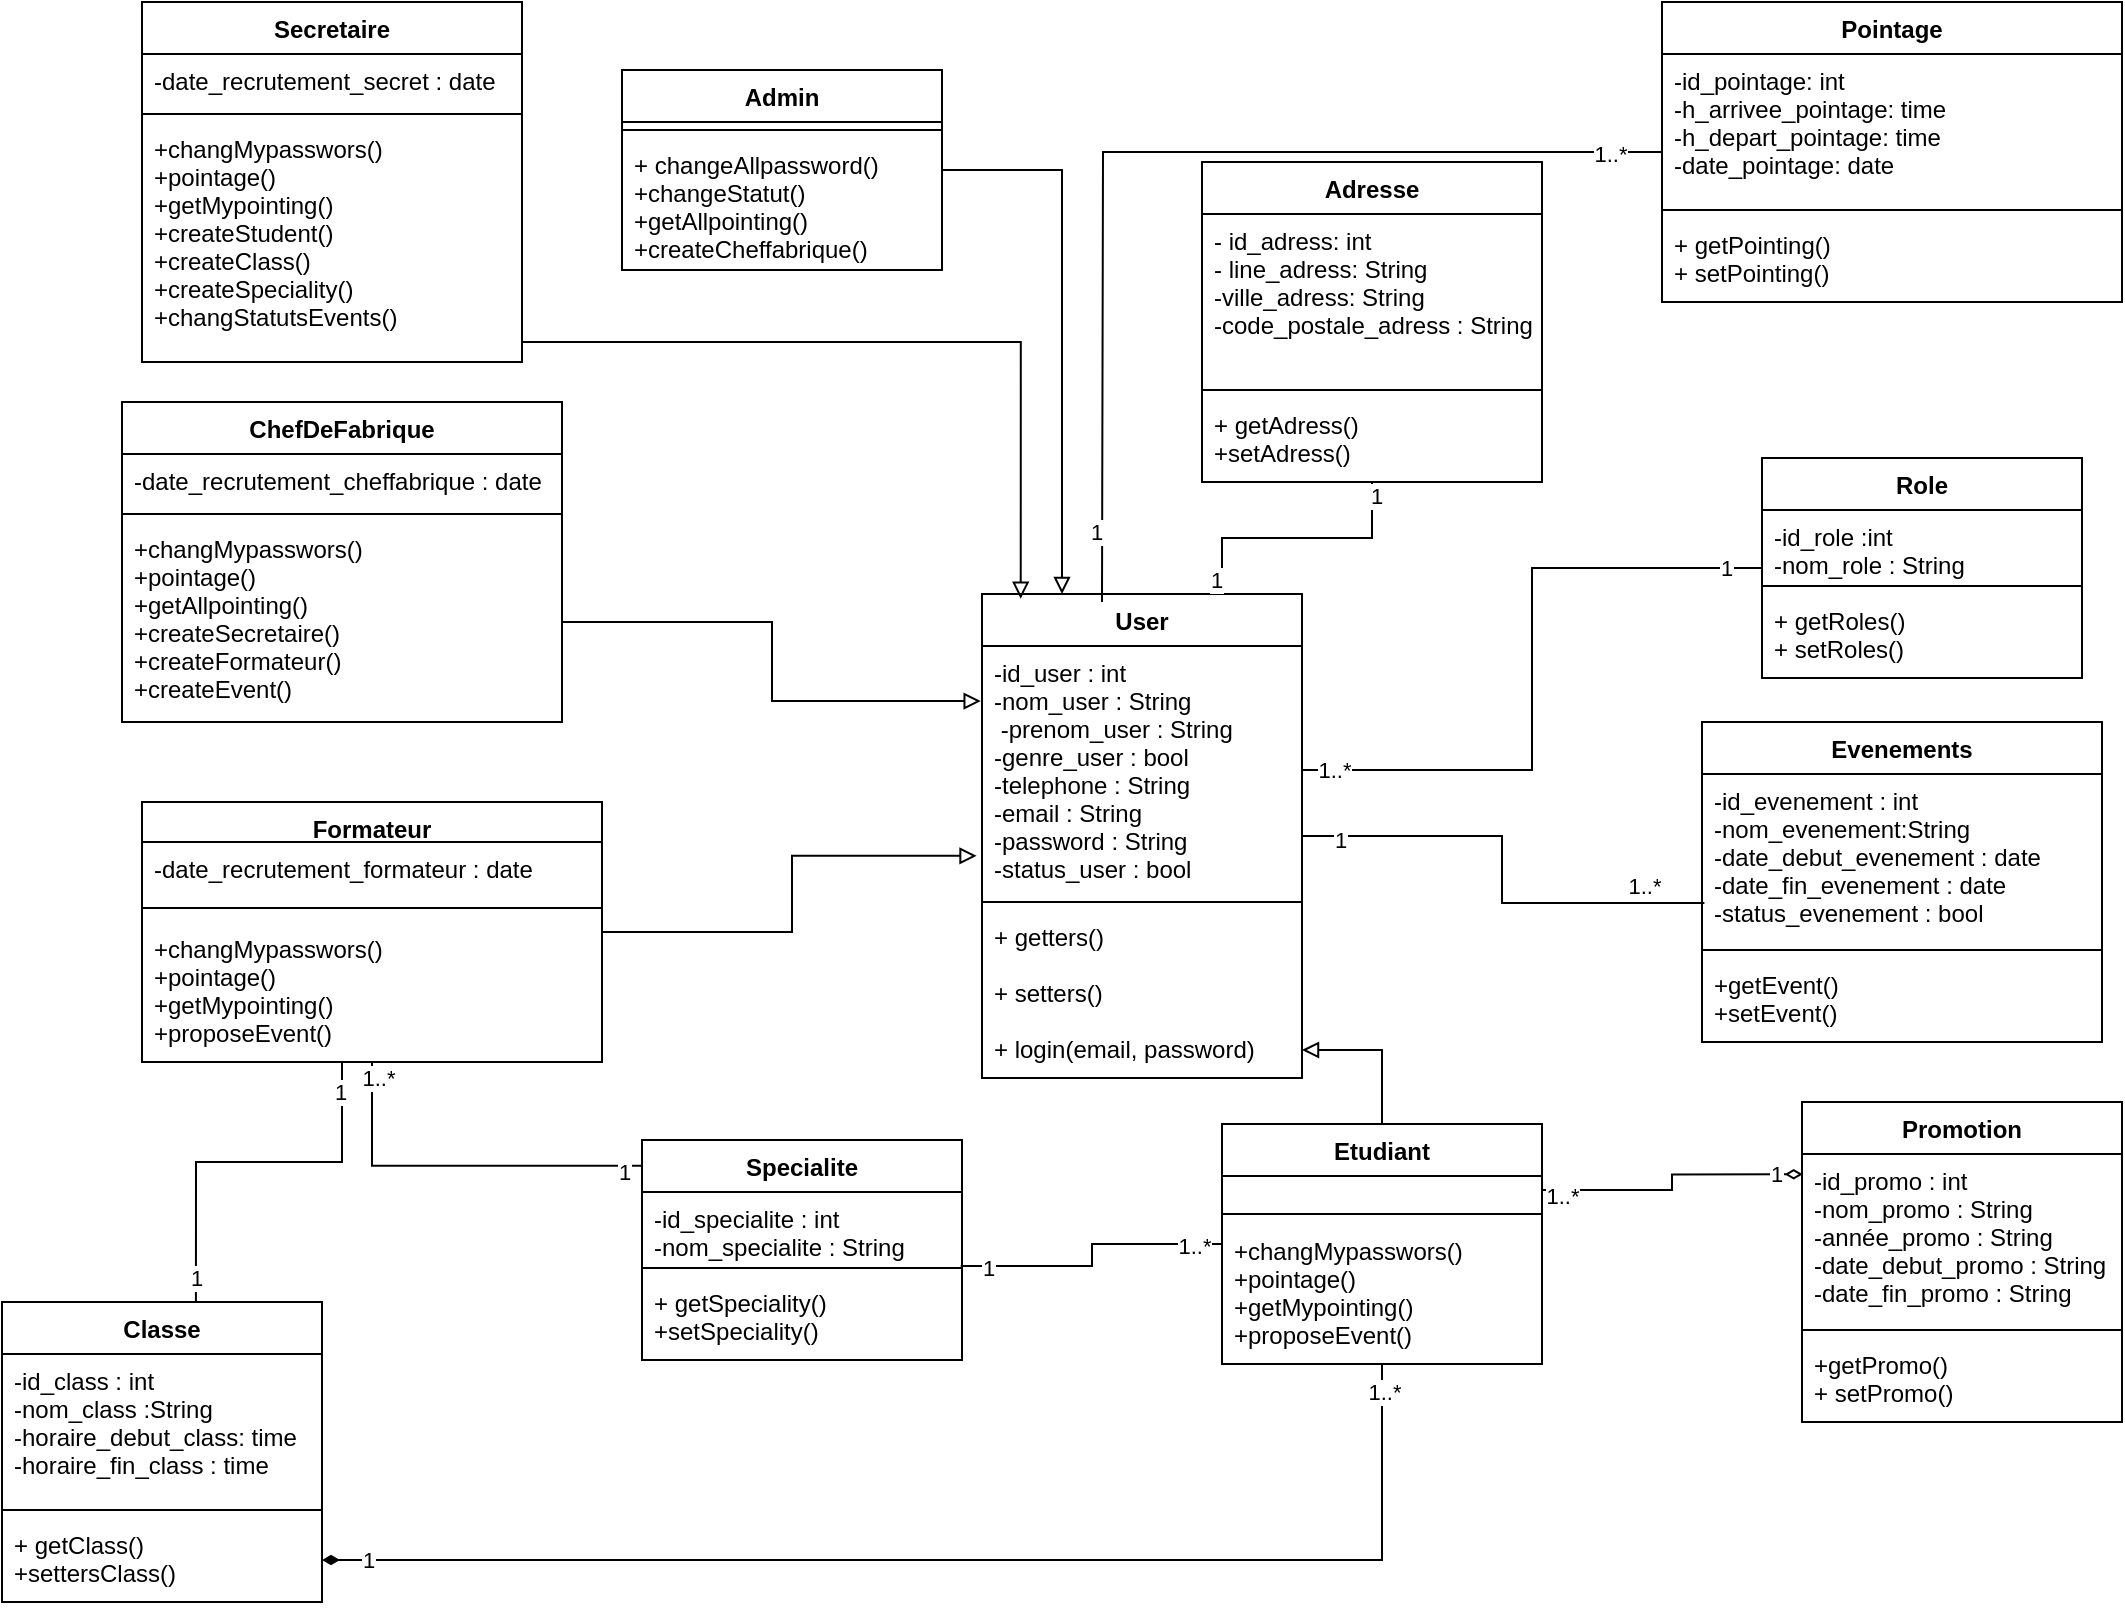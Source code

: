 <mxfile version="13.9.9" type="device" pages="2"><diagram id="hSNNYKxf1OY8hZwoCWiL" name="Class_Diagram"><mxGraphModel dx="1008" dy="474" grid="1" gridSize="10" guides="1" tooltips="1" connect="1" arrows="1" fold="1" page="1" pageScale="1" pageWidth="1169" pageHeight="827" math="0" shadow="0"><root><mxCell id="0"/><mxCell id="1" parent="0"/><mxCell id="Z-darpoLb7MXCbEZbuhG-21" style="edgeStyle=orthogonalEdgeStyle;rounded=0;orthogonalLoop=1;jettySize=auto;html=1;entryX=0.006;entryY=0.768;entryDx=0;entryDy=0;entryPerimeter=0;endArrow=none;endFill=0;" parent="1" source="zHtwFxo4Yj9jt8D5ciCH-4" target="zHtwFxo4Yj9jt8D5ciCH-39" edge="1"><mxGeometry relative="1" as="geometry"/></mxCell><mxCell id="Z-darpoLb7MXCbEZbuhG-22" value="1..*" style="edgeLabel;html=1;align=center;verticalAlign=middle;resizable=0;points=[];" parent="Z-darpoLb7MXCbEZbuhG-21" vertex="1" connectable="0"><mxGeometry x="0.874" y="-2" relative="1" as="geometry"><mxPoint x="-15.92" y="-10.51" as="offset"/></mxGeometry></mxCell><mxCell id="Z-darpoLb7MXCbEZbuhG-23" value="1" style="edgeLabel;html=1;align=center;verticalAlign=middle;resizable=0;points=[];" parent="Z-darpoLb7MXCbEZbuhG-21" vertex="1" connectable="0"><mxGeometry x="-0.836" y="-2" relative="1" as="geometry"><mxPoint as="offset"/></mxGeometry></mxCell><mxCell id="zHtwFxo4Yj9jt8D5ciCH-4" value="User" style="swimlane;fontStyle=1;align=center;verticalAlign=top;childLayout=stackLayout;horizontal=1;startSize=26;horizontalStack=0;resizeParent=1;resizeParentMax=0;resizeLast=0;collapsible=1;marginBottom=0;" parent="1" vertex="1"><mxGeometry x="570" y="296" width="160" height="242" as="geometry"/></mxCell><mxCell id="zHtwFxo4Yj9jt8D5ciCH-5" value="-id_user : int&#10;-nom_user : String&#10; -prenom_user : String&#10;-genre_user : bool&#10;-telephone : String&#10;-email : String&#10;-password : String&#10;-status_user : bool" style="text;strokeColor=none;fillColor=none;align=left;verticalAlign=top;spacingLeft=4;spacingRight=4;overflow=hidden;rotatable=0;points=[[0,0.5],[1,0.5]];portConstraint=eastwest;" parent="zHtwFxo4Yj9jt8D5ciCH-4" vertex="1"><mxGeometry y="26" width="160" height="124" as="geometry"/></mxCell><mxCell id="zHtwFxo4Yj9jt8D5ciCH-6" value="" style="line;strokeWidth=1;fillColor=none;align=left;verticalAlign=middle;spacingTop=-1;spacingLeft=3;spacingRight=3;rotatable=0;labelPosition=right;points=[];portConstraint=eastwest;" parent="zHtwFxo4Yj9jt8D5ciCH-4" vertex="1"><mxGeometry y="150" width="160" height="8" as="geometry"/></mxCell><mxCell id="zHtwFxo4Yj9jt8D5ciCH-56" value="+ getters()" style="text;strokeColor=none;fillColor=none;align=left;verticalAlign=top;spacingLeft=4;spacingRight=4;overflow=hidden;rotatable=0;points=[[0,0.5],[1,0.5]];portConstraint=eastwest;" parent="zHtwFxo4Yj9jt8D5ciCH-4" vertex="1"><mxGeometry y="158" width="160" height="28" as="geometry"/></mxCell><mxCell id="zHtwFxo4Yj9jt8D5ciCH-7" value="+ setters()" style="text;strokeColor=none;fillColor=none;align=left;verticalAlign=top;spacingLeft=4;spacingRight=4;overflow=hidden;rotatable=0;points=[[0,0.5],[1,0.5]];portConstraint=eastwest;" parent="zHtwFxo4Yj9jt8D5ciCH-4" vertex="1"><mxGeometry y="186" width="160" height="28" as="geometry"/></mxCell><mxCell id="JZQ1cQx5S57fcdQb0Fj3-4" value="+ login(email, password)" style="text;strokeColor=none;fillColor=none;align=left;verticalAlign=top;spacingLeft=4;spacingRight=4;overflow=hidden;rotatable=0;points=[[0,0.5],[1,0.5]];portConstraint=eastwest;" parent="zHtwFxo4Yj9jt8D5ciCH-4" vertex="1"><mxGeometry y="214" width="160" height="28" as="geometry"/></mxCell><mxCell id="JZQ1cQx5S57fcdQb0Fj3-18" style="edgeStyle=orthogonalEdgeStyle;rounded=0;orthogonalLoop=1;jettySize=auto;html=1;entryX=1;entryY=0.5;entryDx=0;entryDy=0;fontSize=17;endArrow=block;endFill=0;" parent="1" source="zHtwFxo4Yj9jt8D5ciCH-13" target="JZQ1cQx5S57fcdQb0Fj3-4" edge="1"><mxGeometry relative="1" as="geometry"/></mxCell><mxCell id="Z-darpoLb7MXCbEZbuhG-5" style="edgeStyle=orthogonalEdgeStyle;rounded=0;orthogonalLoop=1;jettySize=auto;html=1;entryX=0.996;entryY=0.37;entryDx=0;entryDy=0;entryPerimeter=0;endArrow=none;endFill=0;" parent="1" source="zHtwFxo4Yj9jt8D5ciCH-13" target="zHtwFxo4Yj9jt8D5ciCH-44" edge="1"><mxGeometry relative="1" as="geometry"/></mxCell><mxCell id="Z-darpoLb7MXCbEZbuhG-13" value="1" style="edgeLabel;html=1;align=center;verticalAlign=middle;resizable=0;points=[];" parent="Z-darpoLb7MXCbEZbuhG-5" vertex="1" connectable="0"><mxGeometry x="0.816" y="1" relative="1" as="geometry"><mxPoint as="offset"/></mxGeometry></mxCell><mxCell id="Z-darpoLb7MXCbEZbuhG-14" value="1..*" style="edgeLabel;html=1;align=center;verticalAlign=middle;resizable=0;points=[];" parent="Z-darpoLb7MXCbEZbuhG-5" vertex="1" connectable="0"><mxGeometry x="-0.795" y="1" relative="1" as="geometry"><mxPoint as="offset"/></mxGeometry></mxCell><mxCell id="Z-darpoLb7MXCbEZbuhG-9" style="edgeStyle=orthogonalEdgeStyle;rounded=0;orthogonalLoop=1;jettySize=auto;html=1;entryX=1;entryY=0.5;entryDx=0;entryDy=0;endArrow=diamondThin;endFill=1;" parent="1" source="zHtwFxo4Yj9jt8D5ciCH-13" target="zHtwFxo4Yj9jt8D5ciCH-33" edge="1"><mxGeometry relative="1" as="geometry"/></mxCell><mxCell id="Z-darpoLb7MXCbEZbuhG-11" value="1" style="edgeLabel;html=1;align=center;verticalAlign=middle;resizable=0;points=[];" parent="Z-darpoLb7MXCbEZbuhG-9" vertex="1" connectable="0"><mxGeometry x="0.928" relative="1" as="geometry"><mxPoint as="offset"/></mxGeometry></mxCell><mxCell id="Z-darpoLb7MXCbEZbuhG-12" value="1..*" style="edgeLabel;html=1;align=center;verticalAlign=middle;resizable=0;points=[];" parent="Z-darpoLb7MXCbEZbuhG-9" vertex="1" connectable="0"><mxGeometry x="-0.956" y="1" relative="1" as="geometry"><mxPoint as="offset"/></mxGeometry></mxCell><mxCell id="zHtwFxo4Yj9jt8D5ciCH-13" value="Etudiant" style="swimlane;fontStyle=1;align=center;verticalAlign=top;childLayout=stackLayout;horizontal=1;startSize=26;horizontalStack=0;resizeParent=1;resizeParentMax=0;resizeLast=0;collapsible=1;marginBottom=0;" parent="1" vertex="1"><mxGeometry x="690" y="561" width="160" height="120" as="geometry"/></mxCell><mxCell id="zHtwFxo4Yj9jt8D5ciCH-14" value="&#10;&#10;" style="text;strokeColor=none;fillColor=none;align=left;verticalAlign=top;spacingLeft=4;spacingRight=4;overflow=hidden;rotatable=0;points=[[0,0.5],[1,0.5]];portConstraint=eastwest;" parent="zHtwFxo4Yj9jt8D5ciCH-13" vertex="1"><mxGeometry y="26" width="160" height="14" as="geometry"/></mxCell><mxCell id="zHtwFxo4Yj9jt8D5ciCH-15" value="" style="line;strokeWidth=1;fillColor=none;align=left;verticalAlign=middle;spacingTop=-1;spacingLeft=3;spacingRight=3;rotatable=0;labelPosition=right;points=[];portConstraint=eastwest;" parent="zHtwFxo4Yj9jt8D5ciCH-13" vertex="1"><mxGeometry y="40" width="160" height="10" as="geometry"/></mxCell><mxCell id="zHtwFxo4Yj9jt8D5ciCH-16" value="+changMypasswors()&#10;+pointage()&#10;+getMypointing()&#10;+proposeEvent()" style="text;strokeColor=none;fillColor=none;align=left;verticalAlign=top;spacingLeft=4;spacingRight=4;overflow=hidden;rotatable=0;points=[[0,0.5],[1,0.5]];portConstraint=eastwest;" parent="zHtwFxo4Yj9jt8D5ciCH-13" vertex="1"><mxGeometry y="50" width="160" height="70" as="geometry"/></mxCell><mxCell id="JZQ1cQx5S57fcdQb0Fj3-20" style="edgeStyle=orthogonalEdgeStyle;rounded=0;orthogonalLoop=1;jettySize=auto;html=1;fontSize=17;startArrow=none;startFill=0;endArrow=none;endFill=0;entryX=0.048;entryY=-0.385;entryDx=0;entryDy=0;entryPerimeter=0;" parent="1" source="zHtwFxo4Yj9jt8D5ciCH-17" target="zHtwFxo4Yj9jt8D5ciCH-43" edge="1"><mxGeometry relative="1" as="geometry"><mxPoint x="390" y="670" as="targetPoint"/></mxGeometry></mxCell><mxCell id="Z-darpoLb7MXCbEZbuhG-6" value="1" style="edgeLabel;html=1;align=center;verticalAlign=middle;resizable=0;points=[];" parent="JZQ1cQx5S57fcdQb0Fj3-20" vertex="1" connectable="0"><mxGeometry x="0.826" y="-3" relative="1" as="geometry"><mxPoint as="offset"/></mxGeometry></mxCell><mxCell id="Z-darpoLb7MXCbEZbuhG-7" value="1..*" style="edgeLabel;html=1;align=center;verticalAlign=middle;resizable=0;points=[];" parent="JZQ1cQx5S57fcdQb0Fj3-20" vertex="1" connectable="0"><mxGeometry x="-0.924" y="3" relative="1" as="geometry"><mxPoint as="offset"/></mxGeometry></mxCell><mxCell id="Z-darpoLb7MXCbEZbuhG-8" style="edgeStyle=orthogonalEdgeStyle;rounded=0;orthogonalLoop=1;jettySize=auto;html=1;entryX=0.606;entryY=0.038;entryDx=0;entryDy=0;entryPerimeter=0;endArrow=none;endFill=0;" parent="1" source="zHtwFxo4Yj9jt8D5ciCH-17" target="zHtwFxo4Yj9jt8D5ciCH-30" edge="1"><mxGeometry relative="1" as="geometry"><Array as="points"><mxPoint x="250" y="580"/><mxPoint x="177" y="580"/></Array></mxGeometry></mxCell><mxCell id="Z-darpoLb7MXCbEZbuhG-15" value="1" style="edgeLabel;html=1;align=center;verticalAlign=middle;resizable=0;points=[];" parent="Z-darpoLb7MXCbEZbuhG-8" vertex="1" connectable="0"><mxGeometry x="0.822" relative="1" as="geometry"><mxPoint as="offset"/></mxGeometry></mxCell><mxCell id="Z-darpoLb7MXCbEZbuhG-16" value="1" style="edgeLabel;html=1;align=center;verticalAlign=middle;resizable=0;points=[];" parent="Z-darpoLb7MXCbEZbuhG-8" vertex="1" connectable="0"><mxGeometry x="-0.856" y="-1" relative="1" as="geometry"><mxPoint as="offset"/></mxGeometry></mxCell><mxCell id="cNkhahVRNCFdSnSXd0zN-21" style="edgeStyle=orthogonalEdgeStyle;rounded=0;orthogonalLoop=1;jettySize=auto;html=1;entryX=-0.017;entryY=0.846;entryDx=0;entryDy=0;entryPerimeter=0;endArrow=block;endFill=0;" parent="1" source="zHtwFxo4Yj9jt8D5ciCH-17" target="zHtwFxo4Yj9jt8D5ciCH-5" edge="1"><mxGeometry relative="1" as="geometry"/></mxCell><mxCell id="zHtwFxo4Yj9jt8D5ciCH-17" value="Formateur" style="swimlane;fontStyle=1;align=center;verticalAlign=top;childLayout=stackLayout;horizontal=1;startSize=20;horizontalStack=0;resizeParent=1;resizeParentMax=0;resizeLast=0;collapsible=1;marginBottom=0;" parent="1" vertex="1"><mxGeometry x="150" y="400" width="230" height="130" as="geometry"/></mxCell><mxCell id="cNkhahVRNCFdSnSXd0zN-18" value="-date_recrutement_formateur : date" style="text;strokeColor=none;fillColor=none;align=left;verticalAlign=top;spacingLeft=4;spacingRight=4;overflow=hidden;rotatable=0;points=[[0,0.5],[1,0.5]];portConstraint=eastwest;" parent="zHtwFxo4Yj9jt8D5ciCH-17" vertex="1"><mxGeometry y="20" width="230" height="26" as="geometry"/></mxCell><mxCell id="zHtwFxo4Yj9jt8D5ciCH-19" value="" style="line;strokeWidth=1;fillColor=none;align=left;verticalAlign=middle;spacingTop=-1;spacingLeft=3;spacingRight=3;rotatable=0;labelPosition=right;points=[];portConstraint=eastwest;" parent="zHtwFxo4Yj9jt8D5ciCH-17" vertex="1"><mxGeometry y="46" width="230" height="14" as="geometry"/></mxCell><mxCell id="zHtwFxo4Yj9jt8D5ciCH-20" value="+changMypasswors()&#10;+pointage()&#10;+getMypointing()&#10;+proposeEvent()" style="text;strokeColor=none;fillColor=none;align=left;verticalAlign=top;spacingLeft=4;spacingRight=4;overflow=hidden;rotatable=0;points=[[0,0.5],[1,0.5]];portConstraint=eastwest;" parent="zHtwFxo4Yj9jt8D5ciCH-17" vertex="1"><mxGeometry y="60" width="230" height="70" as="geometry"/></mxCell><mxCell id="JZQ1cQx5S57fcdQb0Fj3-15" style="edgeStyle=orthogonalEdgeStyle;rounded=0;orthogonalLoop=1;jettySize=auto;html=1;fontSize=17;entryX=0.121;entryY=0.01;entryDx=0;entryDy=0;entryPerimeter=0;endArrow=block;endFill=0;" parent="1" source="zHtwFxo4Yj9jt8D5ciCH-22" target="zHtwFxo4Yj9jt8D5ciCH-4" edge="1"><mxGeometry relative="1" as="geometry"><mxPoint x="560" y="270" as="targetPoint"/><Array as="points"><mxPoint x="589" y="170"/></Array></mxGeometry></mxCell><mxCell id="zHtwFxo4Yj9jt8D5ciCH-22" value="Secretaire&#10;" style="swimlane;fontStyle=1;align=center;verticalAlign=top;childLayout=stackLayout;horizontal=1;startSize=26;horizontalStack=0;resizeParent=1;resizeParentMax=0;resizeLast=0;collapsible=1;marginBottom=0;" parent="1" vertex="1"><mxGeometry x="150" width="190" height="180" as="geometry"/></mxCell><mxCell id="zHtwFxo4Yj9jt8D5ciCH-23" value="-date_recrutement_secret : date" style="text;strokeColor=none;fillColor=none;align=left;verticalAlign=top;spacingLeft=4;spacingRight=4;overflow=hidden;rotatable=0;points=[[0,0.5],[1,0.5]];portConstraint=eastwest;" parent="zHtwFxo4Yj9jt8D5ciCH-22" vertex="1"><mxGeometry y="26" width="190" height="26" as="geometry"/></mxCell><mxCell id="zHtwFxo4Yj9jt8D5ciCH-24" value="" style="line;strokeWidth=1;fillColor=none;align=left;verticalAlign=middle;spacingTop=-1;spacingLeft=3;spacingRight=3;rotatable=0;labelPosition=right;points=[];portConstraint=eastwest;" parent="zHtwFxo4Yj9jt8D5ciCH-22" vertex="1"><mxGeometry y="52" width="190" height="8" as="geometry"/></mxCell><mxCell id="zHtwFxo4Yj9jt8D5ciCH-25" value="+changMypasswors()&#10;+pointage()&#10;+getMypointing()&#10;+createStudent()&#10;+createClass()&#10;+createSpeciality()&#10;+changStatutsEvents()" style="text;strokeColor=none;fillColor=none;align=left;verticalAlign=top;spacingLeft=4;spacingRight=4;overflow=hidden;rotatable=0;points=[[0,0.5],[1,0.5]];portConstraint=eastwest;" parent="zHtwFxo4Yj9jt8D5ciCH-22" vertex="1"><mxGeometry y="60" width="190" height="120" as="geometry"/></mxCell><mxCell id="zHtwFxo4Yj9jt8D5ciCH-26" value="Promotion" style="swimlane;fontStyle=1;align=center;verticalAlign=top;childLayout=stackLayout;horizontal=1;startSize=26;horizontalStack=0;resizeParent=1;resizeParentMax=0;resizeLast=0;collapsible=1;marginBottom=0;" parent="1" vertex="1"><mxGeometry x="980" y="550" width="160" height="160" as="geometry"/></mxCell><mxCell id="zHtwFxo4Yj9jt8D5ciCH-27" value="-id_promo : int&#10;-nom_promo : String&#10;-année_promo : String&#10;-date_debut_promo : String&#10;-date_fin_promo : String &#10;&#10;" style="text;strokeColor=none;fillColor=none;align=left;verticalAlign=top;spacingLeft=4;spacingRight=4;overflow=hidden;rotatable=0;points=[[0,0.5],[1,0.5]];portConstraint=eastwest;" parent="zHtwFxo4Yj9jt8D5ciCH-26" vertex="1"><mxGeometry y="26" width="160" height="84" as="geometry"/></mxCell><mxCell id="zHtwFxo4Yj9jt8D5ciCH-28" value="" style="line;strokeWidth=1;fillColor=none;align=left;verticalAlign=middle;spacingTop=-1;spacingLeft=3;spacingRight=3;rotatable=0;labelPosition=right;points=[];portConstraint=eastwest;" parent="zHtwFxo4Yj9jt8D5ciCH-26" vertex="1"><mxGeometry y="110" width="160" height="8" as="geometry"/></mxCell><mxCell id="Z-darpoLb7MXCbEZbuhG-18" value="+getPromo()&#10;+ setPromo()" style="text;strokeColor=none;fillColor=none;align=left;verticalAlign=top;spacingLeft=4;spacingRight=4;overflow=hidden;rotatable=0;points=[[0,0.5],[1,0.5]];portConstraint=eastwest;" parent="zHtwFxo4Yj9jt8D5ciCH-26" vertex="1"><mxGeometry y="118" width="160" height="42" as="geometry"/></mxCell><mxCell id="zHtwFxo4Yj9jt8D5ciCH-30" value="Classe" style="swimlane;fontStyle=1;align=center;verticalAlign=top;childLayout=stackLayout;horizontal=1;startSize=26;horizontalStack=0;resizeParent=1;resizeParentMax=0;resizeLast=0;collapsible=1;marginBottom=0;" parent="1" vertex="1"><mxGeometry x="80" y="650" width="160" height="150" as="geometry"/></mxCell><mxCell id="zHtwFxo4Yj9jt8D5ciCH-31" value="-id_class : int&#10;-nom_class :String&#10;-horaire_debut_class: time&#10;-horaire_fin_class : time" style="text;strokeColor=none;fillColor=none;align=left;verticalAlign=top;spacingLeft=4;spacingRight=4;overflow=hidden;rotatable=0;points=[[0,0.5],[1,0.5]];portConstraint=eastwest;" parent="zHtwFxo4Yj9jt8D5ciCH-30" vertex="1"><mxGeometry y="26" width="160" height="74" as="geometry"/></mxCell><mxCell id="zHtwFxo4Yj9jt8D5ciCH-32" value="" style="line;strokeWidth=1;fillColor=none;align=left;verticalAlign=middle;spacingTop=-1;spacingLeft=3;spacingRight=3;rotatable=0;labelPosition=right;points=[];portConstraint=eastwest;" parent="zHtwFxo4Yj9jt8D5ciCH-30" vertex="1"><mxGeometry y="100" width="160" height="8" as="geometry"/></mxCell><mxCell id="zHtwFxo4Yj9jt8D5ciCH-33" value="+ getClass()&#10;+settersClass()" style="text;strokeColor=none;fillColor=none;align=left;verticalAlign=top;spacingLeft=4;spacingRight=4;overflow=hidden;rotatable=0;points=[[0,0.5],[1,0.5]];portConstraint=eastwest;" parent="zHtwFxo4Yj9jt8D5ciCH-30" vertex="1"><mxGeometry y="108" width="160" height="42" as="geometry"/></mxCell><mxCell id="Z-darpoLb7MXCbEZbuhG-24" style="edgeStyle=orthogonalEdgeStyle;rounded=0;orthogonalLoop=1;jettySize=auto;html=1;endArrow=none;endFill=0;" parent="1" source="zHtwFxo4Yj9jt8D5ciCH-34" edge="1"><mxGeometry relative="1" as="geometry"><mxPoint x="630" y="300" as="targetPoint"/></mxGeometry></mxCell><mxCell id="Z-darpoLb7MXCbEZbuhG-26" value="1" style="edgeLabel;html=1;align=center;verticalAlign=middle;resizable=0;points=[];" parent="Z-darpoLb7MXCbEZbuhG-24" vertex="1" connectable="0"><mxGeometry x="0.861" y="-3" relative="1" as="geometry"><mxPoint as="offset"/></mxGeometry></mxCell><mxCell id="gTyXnBbY0Ng4HNQlYHOL-3" value="1..*" style="edgeLabel;html=1;align=center;verticalAlign=middle;resizable=0;points=[];" parent="Z-darpoLb7MXCbEZbuhG-24" vertex="1" connectable="0"><mxGeometry x="-0.9" y="1" relative="1" as="geometry"><mxPoint x="-1" as="offset"/></mxGeometry></mxCell><mxCell id="zHtwFxo4Yj9jt8D5ciCH-34" value="Pointage" style="swimlane;fontStyle=1;align=center;verticalAlign=top;childLayout=stackLayout;horizontal=1;startSize=26;horizontalStack=0;resizeParent=1;resizeParentMax=0;resizeLast=0;collapsible=1;marginBottom=0;" parent="1" vertex="1"><mxGeometry x="910" width="230" height="150" as="geometry"/></mxCell><mxCell id="zHtwFxo4Yj9jt8D5ciCH-35" value="-id_pointage: int&#10;-h_arrivee_pointage: time&#10;-h_depart_pointage: time&#10;-date_pointage: date&#10;" style="text;strokeColor=none;fillColor=none;align=left;verticalAlign=top;spacingLeft=4;spacingRight=4;overflow=hidden;rotatable=0;points=[[0,0.5],[1,0.5]];portConstraint=eastwest;" parent="zHtwFxo4Yj9jt8D5ciCH-34" vertex="1"><mxGeometry y="26" width="230" height="74" as="geometry"/></mxCell><mxCell id="zHtwFxo4Yj9jt8D5ciCH-36" value="" style="line;strokeWidth=1;fillColor=none;align=left;verticalAlign=middle;spacingTop=-1;spacingLeft=3;spacingRight=3;rotatable=0;labelPosition=right;points=[];portConstraint=eastwest;" parent="zHtwFxo4Yj9jt8D5ciCH-34" vertex="1"><mxGeometry y="100" width="230" height="8" as="geometry"/></mxCell><mxCell id="zHtwFxo4Yj9jt8D5ciCH-37" value="+ getPointing()&#10;+ setPointing()" style="text;strokeColor=none;fillColor=none;align=left;verticalAlign=top;spacingLeft=4;spacingRight=4;overflow=hidden;rotatable=0;points=[[0,0.5],[1,0.5]];portConstraint=eastwest;" parent="zHtwFxo4Yj9jt8D5ciCH-34" vertex="1"><mxGeometry y="108" width="230" height="42" as="geometry"/></mxCell><mxCell id="zHtwFxo4Yj9jt8D5ciCH-38" value="Evenements" style="swimlane;fontStyle=1;align=center;verticalAlign=top;childLayout=stackLayout;horizontal=1;startSize=26;horizontalStack=0;resizeParent=1;resizeParentMax=0;resizeLast=0;collapsible=1;marginBottom=0;" parent="1" vertex="1"><mxGeometry x="930" y="360" width="200" height="160" as="geometry"/></mxCell><mxCell id="zHtwFxo4Yj9jt8D5ciCH-39" value="-id_evenement : int&#10;-nom_evenement:String&#10;-date_debut_evenement : date&#10;-date_fin_evenement : date&#10;-status_evenement : bool&#10;" style="text;strokeColor=none;fillColor=none;align=left;verticalAlign=top;spacingLeft=4;spacingRight=4;overflow=hidden;rotatable=0;points=[[0,0.5],[1,0.5]];portConstraint=eastwest;" parent="zHtwFxo4Yj9jt8D5ciCH-38" vertex="1"><mxGeometry y="26" width="200" height="84" as="geometry"/></mxCell><mxCell id="zHtwFxo4Yj9jt8D5ciCH-40" value="" style="line;strokeWidth=1;fillColor=none;align=left;verticalAlign=middle;spacingTop=-1;spacingLeft=3;spacingRight=3;rotatable=0;labelPosition=right;points=[];portConstraint=eastwest;" parent="zHtwFxo4Yj9jt8D5ciCH-38" vertex="1"><mxGeometry y="110" width="200" height="8" as="geometry"/></mxCell><mxCell id="zHtwFxo4Yj9jt8D5ciCH-41" value="+getEvent()&#10;+setEvent()" style="text;strokeColor=none;fillColor=none;align=left;verticalAlign=top;spacingLeft=4;spacingRight=4;overflow=hidden;rotatable=0;points=[[0,0.5],[1,0.5]];portConstraint=eastwest;" parent="zHtwFxo4Yj9jt8D5ciCH-38" vertex="1"><mxGeometry y="118" width="200" height="42" as="geometry"/></mxCell><mxCell id="zHtwFxo4Yj9jt8D5ciCH-42" value="Specialite" style="swimlane;fontStyle=1;align=center;verticalAlign=top;childLayout=stackLayout;horizontal=1;startSize=26;horizontalStack=0;resizeParent=1;resizeParentMax=0;resizeLast=0;collapsible=1;marginBottom=0;" parent="1" vertex="1"><mxGeometry x="400" y="569" width="160" height="110" as="geometry"/></mxCell><mxCell id="zHtwFxo4Yj9jt8D5ciCH-43" value="-id_specialite : int&#10;-nom_specialite : String" style="text;strokeColor=none;fillColor=none;align=left;verticalAlign=top;spacingLeft=4;spacingRight=4;overflow=hidden;rotatable=0;points=[[0,0.5],[1,0.5]];portConstraint=eastwest;" parent="zHtwFxo4Yj9jt8D5ciCH-42" vertex="1"><mxGeometry y="26" width="160" height="34" as="geometry"/></mxCell><mxCell id="zHtwFxo4Yj9jt8D5ciCH-44" value="" style="line;strokeWidth=1;fillColor=none;align=left;verticalAlign=middle;spacingTop=-1;spacingLeft=3;spacingRight=3;rotatable=0;labelPosition=right;points=[];portConstraint=eastwest;" parent="zHtwFxo4Yj9jt8D5ciCH-42" vertex="1"><mxGeometry y="60" width="160" height="8" as="geometry"/></mxCell><mxCell id="zHtwFxo4Yj9jt8D5ciCH-45" value="+ getSpeciality()&#10;+setSpeciality()" style="text;strokeColor=none;fillColor=none;align=left;verticalAlign=top;spacingLeft=4;spacingRight=4;overflow=hidden;rotatable=0;points=[[0,0.5],[1,0.5]];portConstraint=eastwest;" parent="zHtwFxo4Yj9jt8D5ciCH-42" vertex="1"><mxGeometry y="68" width="160" height="42" as="geometry"/></mxCell><mxCell id="Z-darpoLb7MXCbEZbuhG-1" style="edgeStyle=orthogonalEdgeStyle;rounded=0;orthogonalLoop=1;jettySize=auto;html=1;entryX=0.75;entryY=0;entryDx=0;entryDy=0;endArrow=none;endFill=0;" parent="1" source="zHtwFxo4Yj9jt8D5ciCH-46" target="zHtwFxo4Yj9jt8D5ciCH-4" edge="1"><mxGeometry relative="1" as="geometry"/></mxCell><mxCell id="Z-darpoLb7MXCbEZbuhG-2" value="1" style="edgeLabel;html=1;align=center;verticalAlign=middle;resizable=0;points=[];" parent="Z-darpoLb7MXCbEZbuhG-1" vertex="1" connectable="0"><mxGeometry x="0.891" y="-3" relative="1" as="geometry"><mxPoint as="offset"/></mxGeometry></mxCell><mxCell id="Z-darpoLb7MXCbEZbuhG-3" value="1" style="edgeLabel;html=1;align=center;verticalAlign=middle;resizable=0;points=[];" parent="Z-darpoLb7MXCbEZbuhG-1" vertex="1" connectable="0"><mxGeometry x="-0.904" y="2" relative="1" as="geometry"><mxPoint as="offset"/></mxGeometry></mxCell><mxCell id="zHtwFxo4Yj9jt8D5ciCH-46" value="Adresse" style="swimlane;fontStyle=1;align=center;verticalAlign=top;childLayout=stackLayout;horizontal=1;startSize=26;horizontalStack=0;resizeParent=1;resizeParentMax=0;resizeLast=0;collapsible=1;marginBottom=0;" parent="1" vertex="1"><mxGeometry x="680" y="80" width="170" height="160" as="geometry"/></mxCell><mxCell id="zHtwFxo4Yj9jt8D5ciCH-47" value="- id_adress: int&#10;- line_adress: String&#10;-ville_adress: String&#10;-code_postale_adress : String&#10; " style="text;strokeColor=none;fillColor=none;align=left;verticalAlign=top;spacingLeft=4;spacingRight=4;overflow=hidden;rotatable=0;points=[[0,0.5],[1,0.5]];portConstraint=eastwest;" parent="zHtwFxo4Yj9jt8D5ciCH-46" vertex="1"><mxGeometry y="26" width="170" height="84" as="geometry"/></mxCell><mxCell id="zHtwFxo4Yj9jt8D5ciCH-48" value="" style="line;strokeWidth=1;fillColor=none;align=left;verticalAlign=middle;spacingTop=-1;spacingLeft=3;spacingRight=3;rotatable=0;labelPosition=right;points=[];portConstraint=eastwest;" parent="zHtwFxo4Yj9jt8D5ciCH-46" vertex="1"><mxGeometry y="110" width="170" height="8" as="geometry"/></mxCell><mxCell id="zHtwFxo4Yj9jt8D5ciCH-49" value="+ getAdress()&#10;+setAdress()" style="text;strokeColor=none;fillColor=none;align=left;verticalAlign=top;spacingLeft=4;spacingRight=4;overflow=hidden;rotatable=0;points=[[0,0.5],[1,0.5]];portConstraint=eastwest;" parent="zHtwFxo4Yj9jt8D5ciCH-46" vertex="1"><mxGeometry y="118" width="170" height="42" as="geometry"/></mxCell><mxCell id="Z-darpoLb7MXCbEZbuhG-17" style="edgeStyle=orthogonalEdgeStyle;rounded=0;orthogonalLoop=1;jettySize=auto;html=1;entryX=0.002;entryY=0.121;entryDx=0;entryDy=0;entryPerimeter=0;endArrow=diamondThin;endFill=0;" parent="1" source="zHtwFxo4Yj9jt8D5ciCH-14" target="zHtwFxo4Yj9jt8D5ciCH-27" edge="1"><mxGeometry relative="1" as="geometry"/></mxCell><mxCell id="Z-darpoLb7MXCbEZbuhG-19" value="1" style="edgeLabel;html=1;align=center;verticalAlign=middle;resizable=0;points=[];" parent="Z-darpoLb7MXCbEZbuhG-17" vertex="1" connectable="0"><mxGeometry x="0.806" relative="1" as="geometry"><mxPoint as="offset"/></mxGeometry></mxCell><mxCell id="Z-darpoLb7MXCbEZbuhG-20" value="1..*" style="edgeLabel;html=1;align=center;verticalAlign=middle;resizable=0;points=[];" parent="Z-darpoLb7MXCbEZbuhG-17" vertex="1" connectable="0"><mxGeometry x="-0.854" y="-3" relative="1" as="geometry"><mxPoint as="offset"/></mxGeometry></mxCell><mxCell id="cNkhahVRNCFdSnSXd0zN-5" style="edgeStyle=orthogonalEdgeStyle;rounded=0;orthogonalLoop=1;jettySize=auto;html=1;entryX=0.25;entryY=0;entryDx=0;entryDy=0;endArrow=block;endFill=0;" parent="1" source="cNkhahVRNCFdSnSXd0zN-1" target="zHtwFxo4Yj9jt8D5ciCH-4" edge="1"><mxGeometry relative="1" as="geometry"/></mxCell><mxCell id="cNkhahVRNCFdSnSXd0zN-1" value="Admin" style="swimlane;fontStyle=1;align=center;verticalAlign=top;childLayout=stackLayout;horizontal=1;startSize=26;horizontalStack=0;resizeParent=1;resizeParentMax=0;resizeLast=0;collapsible=1;marginBottom=0;" parent="1" vertex="1"><mxGeometry x="390" y="34" width="160" height="100" as="geometry"/></mxCell><mxCell id="cNkhahVRNCFdSnSXd0zN-3" value="" style="line;strokeWidth=1;fillColor=none;align=left;verticalAlign=middle;spacingTop=-1;spacingLeft=3;spacingRight=3;rotatable=0;labelPosition=right;points=[];portConstraint=eastwest;" parent="cNkhahVRNCFdSnSXd0zN-1" vertex="1"><mxGeometry y="26" width="160" height="8" as="geometry"/></mxCell><mxCell id="cNkhahVRNCFdSnSXd0zN-4" value="+ changeAllpassword()&#10;+changeStatut()&#10;+getAllpointing()&#10;+createCheffabrique()" style="text;strokeColor=none;fillColor=none;align=left;verticalAlign=top;spacingLeft=4;spacingRight=4;overflow=hidden;rotatable=0;points=[[0,0.5],[1,0.5]];portConstraint=eastwest;" parent="cNkhahVRNCFdSnSXd0zN-1" vertex="1"><mxGeometry y="34" width="160" height="66" as="geometry"/></mxCell><mxCell id="cNkhahVRNCFdSnSXd0zN-12" style="edgeStyle=orthogonalEdgeStyle;rounded=0;orthogonalLoop=1;jettySize=auto;html=1;endArrow=none;endFill=0;" parent="1" source="cNkhahVRNCFdSnSXd0zN-8" target="zHtwFxo4Yj9jt8D5ciCH-5" edge="1"><mxGeometry relative="1" as="geometry"/></mxCell><mxCell id="cNkhahVRNCFdSnSXd0zN-13" value="1" style="edgeLabel;html=1;align=center;verticalAlign=middle;resizable=0;points=[];" parent="cNkhahVRNCFdSnSXd0zN-12" vertex="1" connectable="0"><mxGeometry x="-0.888" relative="1" as="geometry"><mxPoint as="offset"/></mxGeometry></mxCell><mxCell id="cNkhahVRNCFdSnSXd0zN-14" value="1..*" style="edgeLabel;html=1;align=center;verticalAlign=middle;resizable=0;points=[];" parent="cNkhahVRNCFdSnSXd0zN-12" vertex="1" connectable="0"><mxGeometry x="0.905" relative="1" as="geometry"><mxPoint as="offset"/></mxGeometry></mxCell><mxCell id="cNkhahVRNCFdSnSXd0zN-8" value="Role" style="swimlane;fontStyle=1;align=center;verticalAlign=top;childLayout=stackLayout;horizontal=1;startSize=26;horizontalStack=0;resizeParent=1;resizeParentMax=0;resizeLast=0;collapsible=1;marginBottom=0;" parent="1" vertex="1"><mxGeometry x="960" y="228" width="160" height="110" as="geometry"/></mxCell><mxCell id="cNkhahVRNCFdSnSXd0zN-9" value="-id_role :int&#10;-nom_role : String" style="text;strokeColor=none;fillColor=none;align=left;verticalAlign=top;spacingLeft=4;spacingRight=4;overflow=hidden;rotatable=0;points=[[0,0.5],[1,0.5]];portConstraint=eastwest;" parent="cNkhahVRNCFdSnSXd0zN-8" vertex="1"><mxGeometry y="26" width="160" height="34" as="geometry"/></mxCell><mxCell id="cNkhahVRNCFdSnSXd0zN-10" value="" style="line;strokeWidth=1;fillColor=none;align=left;verticalAlign=middle;spacingTop=-1;spacingLeft=3;spacingRight=3;rotatable=0;labelPosition=right;points=[];portConstraint=eastwest;" parent="cNkhahVRNCFdSnSXd0zN-8" vertex="1"><mxGeometry y="60" width="160" height="8" as="geometry"/></mxCell><mxCell id="cNkhahVRNCFdSnSXd0zN-11" value="+ getRoles()&#10;+ setRoles()" style="text;strokeColor=none;fillColor=none;align=left;verticalAlign=top;spacingLeft=4;spacingRight=4;overflow=hidden;rotatable=0;points=[[0,0.5],[1,0.5]];portConstraint=eastwest;" parent="cNkhahVRNCFdSnSXd0zN-8" vertex="1"><mxGeometry y="68" width="160" height="42" as="geometry"/></mxCell><mxCell id="cNkhahVRNCFdSnSXd0zN-22" value="ChefDeFabrique" style="swimlane;fontStyle=1;align=center;verticalAlign=top;childLayout=stackLayout;horizontal=1;startSize=26;horizontalStack=0;resizeParent=1;resizeParentMax=0;resizeLast=0;collapsible=1;marginBottom=0;" parent="1" vertex="1"><mxGeometry x="140" y="200" width="220" height="160" as="geometry"/></mxCell><mxCell id="cNkhahVRNCFdSnSXd0zN-23" value="-date_recrutement_cheffabrique : date" style="text;strokeColor=none;fillColor=none;align=left;verticalAlign=top;spacingLeft=4;spacingRight=4;overflow=hidden;rotatable=0;points=[[0,0.5],[1,0.5]];portConstraint=eastwest;" parent="cNkhahVRNCFdSnSXd0zN-22" vertex="1"><mxGeometry y="26" width="220" height="26" as="geometry"/></mxCell><mxCell id="cNkhahVRNCFdSnSXd0zN-24" value="" style="line;strokeWidth=1;fillColor=none;align=left;verticalAlign=middle;spacingTop=-1;spacingLeft=3;spacingRight=3;rotatable=0;labelPosition=right;points=[];portConstraint=eastwest;" parent="cNkhahVRNCFdSnSXd0zN-22" vertex="1"><mxGeometry y="52" width="220" height="8" as="geometry"/></mxCell><mxCell id="cNkhahVRNCFdSnSXd0zN-25" value="+changMypasswors()&#10;+pointage()&#10;+getAllpointing()&#10;+createSecretaire()&#10;+createFormateur()&#10;+createEvent()&#10;" style="text;strokeColor=none;fillColor=none;align=left;verticalAlign=top;spacingLeft=4;spacingRight=4;overflow=hidden;rotatable=0;points=[[0,0.5],[1,0.5]];portConstraint=eastwest;" parent="cNkhahVRNCFdSnSXd0zN-22" vertex="1"><mxGeometry y="60" width="220" height="100" as="geometry"/></mxCell><mxCell id="cNkhahVRNCFdSnSXd0zN-28" style="edgeStyle=orthogonalEdgeStyle;rounded=0;orthogonalLoop=1;jettySize=auto;html=1;entryX=-0.004;entryY=0.222;entryDx=0;entryDy=0;entryPerimeter=0;endArrow=block;endFill=0;" parent="1" source="cNkhahVRNCFdSnSXd0zN-25" target="zHtwFxo4Yj9jt8D5ciCH-5" edge="1"><mxGeometry relative="1" as="geometry"/></mxCell></root></mxGraphModel></diagram><diagram id="jvmaClfhs0gMfli_eBi9" name="Uses case"><mxGraphModel dx="2133" dy="1205" grid="1" gridSize="10" guides="1" tooltips="1" connect="1" arrows="1" fold="1" page="1" pageScale="1" pageWidth="827" pageHeight="583" math="0" shadow="0"><root><mxCell id="8ODYzINf18wKN3TS7AXF-0"/><mxCell id="8ODYzINf18wKN3TS7AXF-1" parent="8ODYzINf18wKN3TS7AXF-0"/><mxCell id="qBEx2zKyHC0RJPFAFmkD-0" value="" style="whiteSpace=wrap;html=1;aspect=fixed;dashed=1;" vertex="1" parent="8ODYzINf18wKN3TS7AXF-1"><mxGeometry x="200" y="108" width="930" height="930" as="geometry"/></mxCell><mxCell id="qBEx2zKyHC0RJPFAFmkD-1" style="edgeStyle=none;rounded=0;orthogonalLoop=1;jettySize=auto;html=1;endArrow=none;endFill=0;" edge="1" parent="8ODYzINf18wKN3TS7AXF-1" source="qBEx2zKyHC0RJPFAFmkD-4" target="qBEx2zKyHC0RJPFAFmkD-14"><mxGeometry relative="1" as="geometry"/></mxCell><mxCell id="qBEx2zKyHC0RJPFAFmkD-2" style="edgeStyle=none;rounded=0;orthogonalLoop=1;jettySize=auto;html=1;endArrow=none;endFill=0;" edge="1" parent="8ODYzINf18wKN3TS7AXF-1" source="qBEx2zKyHC0RJPFAFmkD-4" target="qBEx2zKyHC0RJPFAFmkD-15"><mxGeometry relative="1" as="geometry"/></mxCell><mxCell id="qBEx2zKyHC0RJPFAFmkD-3" style="edgeStyle=none;rounded=0;orthogonalLoop=1;jettySize=auto;html=1;endArrow=none;endFill=0;" edge="1" parent="8ODYzINf18wKN3TS7AXF-1" source="qBEx2zKyHC0RJPFAFmkD-4" target="qBEx2zKyHC0RJPFAFmkD-44"><mxGeometry relative="1" as="geometry"/></mxCell><mxCell id="qBEx2zKyHC0RJPFAFmkD-4" value="" style="shape=umlActor;verticalLabelPosition=bottom;verticalAlign=top;html=1;outlineConnect=0;fillColor=#f8cecc;strokeColor=#b85450;gradientColor=#ea6b66;" vertex="1" parent="8ODYzINf18wKN3TS7AXF-1"><mxGeometry x="115" y="178" width="35" height="50" as="geometry"/></mxCell><mxCell id="qBEx2zKyHC0RJPFAFmkD-5" style="edgeStyle=none;rounded=0;orthogonalLoop=1;jettySize=auto;html=1;entryX=0.054;entryY=0.389;entryDx=0;entryDy=0;entryPerimeter=0;endArrow=none;endFill=0;" edge="1" parent="8ODYzINf18wKN3TS7AXF-1" source="qBEx2zKyHC0RJPFAFmkD-8" target="qBEx2zKyHC0RJPFAFmkD-41"><mxGeometry relative="1" as="geometry"/></mxCell><mxCell id="qBEx2zKyHC0RJPFAFmkD-6" style="edgeStyle=none;rounded=0;orthogonalLoop=1;jettySize=auto;html=1;endArrow=none;endFill=0;" edge="1" parent="8ODYzINf18wKN3TS7AXF-1" source="qBEx2zKyHC0RJPFAFmkD-8" target="qBEx2zKyHC0RJPFAFmkD-16"><mxGeometry relative="1" as="geometry"/></mxCell><mxCell id="qBEx2zKyHC0RJPFAFmkD-7" style="edgeStyle=none;rounded=0;orthogonalLoop=1;jettySize=auto;html=1;entryX=0;entryY=1;entryDx=0;entryDy=0;endArrow=none;endFill=0;" edge="1" parent="8ODYzINf18wKN3TS7AXF-1" source="qBEx2zKyHC0RJPFAFmkD-8" target="qBEx2zKyHC0RJPFAFmkD-18"><mxGeometry relative="1" as="geometry"/></mxCell><mxCell id="qBEx2zKyHC0RJPFAFmkD-8" value="Client&lt;br&gt;" style="shape=umlActor;verticalLabelPosition=bottom;verticalAlign=top;html=1;outlineConnect=0;fillColor=#ffff88;strokeColor=#36393d;" vertex="1" parent="8ODYzINf18wKN3TS7AXF-1"><mxGeometry x="120" y="308" width="20" height="60" as="geometry"/></mxCell><mxCell id="qBEx2zKyHC0RJPFAFmkD-9" style="edgeStyle=none;rounded=0;orthogonalLoop=1;jettySize=auto;html=1;endArrow=none;endFill=0;" edge="1" parent="8ODYzINf18wKN3TS7AXF-1" source="qBEx2zKyHC0RJPFAFmkD-11" target="qBEx2zKyHC0RJPFAFmkD-20"><mxGeometry relative="1" as="geometry"/></mxCell><mxCell id="qBEx2zKyHC0RJPFAFmkD-10" style="edgeStyle=none;rounded=0;orthogonalLoop=1;jettySize=auto;html=1;endArrow=none;endFill=0;" edge="1" parent="8ODYzINf18wKN3TS7AXF-1" source="qBEx2zKyHC0RJPFAFmkD-11" target="qBEx2zKyHC0RJPFAFmkD-21"><mxGeometry relative="1" as="geometry"/></mxCell><mxCell id="qBEx2zKyHC0RJPFAFmkD-11" value="Chef de division" style="shape=umlActor;verticalLabelPosition=bottom;verticalAlign=top;html=1;outlineConnect=0;fillColor=#fad9d5;strokeColor=#ae4132;" vertex="1" parent="8ODYzINf18wKN3TS7AXF-1"><mxGeometry x="115" y="448" width="30" height="60" as="geometry"/></mxCell><mxCell id="qBEx2zKyHC0RJPFAFmkD-12" value="Authentification" style="ellipse;whiteSpace=wrap;html=1;" vertex="1" parent="8ODYzINf18wKN3TS7AXF-1"><mxGeometry x="750" y="498" width="184" height="30" as="geometry"/></mxCell><mxCell id="qBEx2zKyHC0RJPFAFmkD-13" value="Admin" style="text;html=1;align=center;verticalAlign=middle;resizable=0;points=[];autosize=1;" vertex="1" parent="8ODYzINf18wKN3TS7AXF-1"><mxGeometry x="105" y="233" width="50" height="20" as="geometry"/></mxCell><mxCell id="qBEx2zKyHC0RJPFAFmkD-14" value="Modifier une division" style="ellipse;whiteSpace=wrap;html=1;" vertex="1" parent="8ODYzINf18wKN3TS7AXF-1"><mxGeometry x="322" y="188" width="184" height="30" as="geometry"/></mxCell><mxCell id="qBEx2zKyHC0RJPFAFmkD-15" value="Supprimer une division" style="ellipse;whiteSpace=wrap;html=1;" vertex="1" parent="8ODYzINf18wKN3TS7AXF-1"><mxGeometry x="322" y="228" width="184" height="30" as="geometry"/></mxCell><mxCell id="qBEx2zKyHC0RJPFAFmkD-16" value="Suivre le progrés" style="ellipse;whiteSpace=wrap;html=1;" vertex="1" parent="8ODYzINf18wKN3TS7AXF-1"><mxGeometry x="322" y="338" width="184" height="30" as="geometry"/></mxCell><mxCell id="qBEx2zKyHC0RJPFAFmkD-17" value="changer l'état de la tâche" style="ellipse;whiteSpace=wrap;html=1;" vertex="1" parent="8ODYzINf18wKN3TS7AXF-1"><mxGeometry x="362" y="828" width="184" height="30" as="geometry"/></mxCell><mxCell id="qBEx2zKyHC0RJPFAFmkD-18" value="Payer le projet" style="ellipse;whiteSpace=wrap;html=1;" vertex="1" parent="8ODYzINf18wKN3TS7AXF-1"><mxGeometry x="322" y="378" width="184" height="30" as="geometry"/></mxCell><mxCell id="qBEx2zKyHC0RJPFAFmkD-19" value="Connaître la tâche" style="ellipse;whiteSpace=wrap;html=1;" vertex="1" parent="8ODYzINf18wKN3TS7AXF-1"><mxGeometry x="362" y="868" width="184" height="30" as="geometry"/></mxCell><mxCell id="qBEx2zKyHC0RJPFAFmkD-20" value="Ajouter un projet" style="ellipse;whiteSpace=wrap;html=1;" vertex="1" parent="8ODYzINf18wKN3TS7AXF-1"><mxGeometry x="330" y="448" width="184" height="30" as="geometry"/></mxCell><mxCell id="qBEx2zKyHC0RJPFAFmkD-21" value="assigner un projet à un chef de projet" style="ellipse;whiteSpace=wrap;html=1;" vertex="1" parent="8ODYzINf18wKN3TS7AXF-1"><mxGeometry x="300" y="483" width="260" height="30" as="geometry"/></mxCell><mxCell id="qBEx2zKyHC0RJPFAFmkD-22" style="edgeStyle=none;rounded=0;orthogonalLoop=1;jettySize=auto;html=1;endArrow=none;endFill=0;" edge="1" parent="8ODYzINf18wKN3TS7AXF-1" source="qBEx2zKyHC0RJPFAFmkD-25" target="qBEx2zKyHC0RJPFAFmkD-30"><mxGeometry relative="1" as="geometry"/></mxCell><mxCell id="qBEx2zKyHC0RJPFAFmkD-23" style="edgeStyle=none;rounded=0;orthogonalLoop=1;jettySize=auto;html=1;entryX=0.04;entryY=0.478;entryDx=0;entryDy=0;entryPerimeter=0;endArrow=none;endFill=0;" edge="1" parent="8ODYzINf18wKN3TS7AXF-1" source="qBEx2zKyHC0RJPFAFmkD-25" target="qBEx2zKyHC0RJPFAFmkD-31"><mxGeometry relative="1" as="geometry"/></mxCell><mxCell id="qBEx2zKyHC0RJPFAFmkD-24" style="edgeStyle=none;rounded=0;orthogonalLoop=1;jettySize=auto;html=1;entryX=0.094;entryY=0.767;entryDx=0;entryDy=0;entryPerimeter=0;endArrow=none;endFill=0;" edge="1" parent="8ODYzINf18wKN3TS7AXF-1" source="qBEx2zKyHC0RJPFAFmkD-25" target="qBEx2zKyHC0RJPFAFmkD-26"><mxGeometry relative="1" as="geometry"/></mxCell><mxCell id="qBEx2zKyHC0RJPFAFmkD-25" value="RH" style="shape=umlActor;verticalLabelPosition=bottom;verticalAlign=top;html=1;outlineConnect=0;fillColor=#bac8d3;strokeColor=#23445d;" vertex="1" parent="8ODYzINf18wKN3TS7AXF-1"><mxGeometry x="115" y="578" width="30" height="60" as="geometry"/></mxCell><mxCell id="qBEx2zKyHC0RJPFAFmkD-26" value="Supprimer un salarié" style="ellipse;whiteSpace=wrap;html=1;" vertex="1" parent="8ODYzINf18wKN3TS7AXF-1"><mxGeometry x="348" y="638" width="184" height="30" as="geometry"/></mxCell><mxCell id="qBEx2zKyHC0RJPFAFmkD-27" style="edgeStyle=none;rounded=0;orthogonalLoop=1;jettySize=auto;html=1;endArrow=none;endFill=0;" edge="1" parent="8ODYzINf18wKN3TS7AXF-1" source="qBEx2zKyHC0RJPFAFmkD-29" target="qBEx2zKyHC0RJPFAFmkD-39"><mxGeometry relative="1" as="geometry"/></mxCell><mxCell id="qBEx2zKyHC0RJPFAFmkD-28" style="edgeStyle=none;rounded=0;orthogonalLoop=1;jettySize=auto;html=1;entryX=0.075;entryY=0.333;entryDx=0;entryDy=0;entryPerimeter=0;endArrow=none;endFill=0;" edge="1" parent="8ODYzINf18wKN3TS7AXF-1" source="qBEx2zKyHC0RJPFAFmkD-29" target="qBEx2zKyHC0RJPFAFmkD-38"><mxGeometry relative="1" as="geometry"/></mxCell><mxCell id="qBEx2zKyHC0RJPFAFmkD-29" value="Chef de projet" style="shape=umlActor;verticalLabelPosition=bottom;verticalAlign=top;html=1;outlineConnect=0;fillColor=#fad9d5;strokeColor=#ae4132;" vertex="1" parent="8ODYzINf18wKN3TS7AXF-1"><mxGeometry x="115" y="708" width="30" height="60" as="geometry"/></mxCell><mxCell id="qBEx2zKyHC0RJPFAFmkD-30" value="Ajouter un salarié" style="ellipse;whiteSpace=wrap;html=1;" vertex="1" parent="8ODYzINf18wKN3TS7AXF-1"><mxGeometry x="348" y="558" width="184" height="30" as="geometry"/></mxCell><mxCell id="qBEx2zKyHC0RJPFAFmkD-31" value="Modifier un salarié" style="ellipse;whiteSpace=wrap;html=1;" vertex="1" parent="8ODYzINf18wKN3TS7AXF-1"><mxGeometry x="348" y="598" width="184" height="30" as="geometry"/></mxCell><mxCell id="qBEx2zKyHC0RJPFAFmkD-32" style="edgeStyle=none;rounded=0;orthogonalLoop=1;jettySize=auto;html=1;endArrow=none;endFill=0;" edge="1" parent="8ODYzINf18wKN3TS7AXF-1" source="qBEx2zKyHC0RJPFAFmkD-34" target="qBEx2zKyHC0RJPFAFmkD-17"><mxGeometry relative="1" as="geometry"/></mxCell><mxCell id="qBEx2zKyHC0RJPFAFmkD-33" style="edgeStyle=none;rounded=0;orthogonalLoop=1;jettySize=auto;html=1;endArrow=none;endFill=0;" edge="1" parent="8ODYzINf18wKN3TS7AXF-1" source="qBEx2zKyHC0RJPFAFmkD-34" target="qBEx2zKyHC0RJPFAFmkD-19"><mxGeometry relative="1" as="geometry"/></mxCell><mxCell id="qBEx2zKyHC0RJPFAFmkD-34" value="Salarié" style="shape=umlActor;verticalLabelPosition=bottom;verticalAlign=top;html=1;outlineConnect=0;fillColor=#dae8fc;strokeColor=#6c8ebf;" vertex="1" parent="8ODYzINf18wKN3TS7AXF-1"><mxGeometry x="115" y="828" width="30" height="60" as="geometry"/></mxCell><mxCell id="qBEx2zKyHC0RJPFAFmkD-35" style="edgeStyle=none;rounded=0;orthogonalLoop=1;jettySize=auto;html=1;entryX=0.062;entryY=0.656;entryDx=0;entryDy=0;entryPerimeter=0;endArrow=none;endFill=0;" edge="1" parent="8ODYzINf18wKN3TS7AXF-1" source="qBEx2zKyHC0RJPFAFmkD-37" target="qBEx2zKyHC0RJPFAFmkD-40"><mxGeometry relative="1" as="geometry"/></mxCell><mxCell id="qBEx2zKyHC0RJPFAFmkD-36" style="edgeStyle=none;rounded=0;jumpStyle=arc;orthogonalLoop=1;jettySize=auto;html=1;entryX=0;entryY=0.5;entryDx=0;entryDy=0;endArrow=classic;endFill=1;" edge="1" parent="8ODYzINf18wKN3TS7AXF-1" source="qBEx2zKyHC0RJPFAFmkD-37" target="qBEx2zKyHC0RJPFAFmkD-67"><mxGeometry relative="1" as="geometry"/></mxCell><mxCell id="qBEx2zKyHC0RJPFAFmkD-37" value="gestionnaire de stock" style="shape=umlActor;verticalLabelPosition=bottom;verticalAlign=top;html=1;outlineConnect=0;fillColor=#fff2cc;strokeColor=#d6b656;" vertex="1" parent="8ODYzINf18wKN3TS7AXF-1"><mxGeometry x="115" y="943" width="30" height="60" as="geometry"/></mxCell><mxCell id="qBEx2zKyHC0RJPFAFmkD-38" value="Assigner les tâches aux salariés" style="ellipse;whiteSpace=wrap;html=1;" vertex="1" parent="8ODYzINf18wKN3TS7AXF-1"><mxGeometry x="334" y="758" width="212" height="30" as="geometry"/></mxCell><mxCell id="qBEx2zKyHC0RJPFAFmkD-39" value="Ajouter, modifier et supprimer les tâches" style="ellipse;whiteSpace=wrap;html=1;" vertex="1" parent="8ODYzINf18wKN3TS7AXF-1"><mxGeometry x="300" y="708" width="260" height="40" as="geometry"/></mxCell><mxCell id="qBEx2zKyHC0RJPFAFmkD-40" value="Assigner le matériel aux salariés" style="ellipse;whiteSpace=wrap;html=1;" vertex="1" parent="8ODYzINf18wKN3TS7AXF-1"><mxGeometry x="350" y="958" width="196" height="30" as="geometry"/></mxCell><mxCell id="qBEx2zKyHC0RJPFAFmkD-41" value="Créer un projet" style="ellipse;whiteSpace=wrap;html=1;" vertex="1" parent="8ODYzINf18wKN3TS7AXF-1"><mxGeometry x="322" y="298" width="184" height="30" as="geometry"/></mxCell><mxCell id="qBEx2zKyHC0RJPFAFmkD-42" value="" style="endArrow=classic;html=1;" edge="1" parent="8ODYzINf18wKN3TS7AXF-1" target="qBEx2zKyHC0RJPFAFmkD-41"><mxGeometry width="50" height="50" relative="1" as="geometry"><mxPoint x="420" y="328" as="sourcePoint"/><mxPoint x="470" y="278" as="targetPoint"/></mxGeometry></mxCell><mxCell id="qBEx2zKyHC0RJPFAFmkD-43" style="edgeStyle=none;rounded=0;orthogonalLoop=1;jettySize=auto;html=1;exitX=0.75;exitY=0.1;exitDx=0;exitDy=0;exitPerimeter=0;endArrow=none;endFill=0;" edge="1" parent="8ODYzINf18wKN3TS7AXF-1" source="qBEx2zKyHC0RJPFAFmkD-37" target="qBEx2zKyHC0RJPFAFmkD-37"><mxGeometry relative="1" as="geometry"/></mxCell><mxCell id="qBEx2zKyHC0RJPFAFmkD-44" value="Ajouter une division" style="ellipse;whiteSpace=wrap;html=1;" vertex="1" parent="8ODYzINf18wKN3TS7AXF-1"><mxGeometry x="322" y="148" width="184" height="30" as="geometry"/></mxCell><mxCell id="qBEx2zKyHC0RJPFAFmkD-45" value="" style="endArrow=classic;html=1;dashed=1;entryX=0.083;entryY=0.256;entryDx=0;entryDy=0;entryPerimeter=0;" edge="1" parent="8ODYzINf18wKN3TS7AXF-1" source="qBEx2zKyHC0RJPFAFmkD-47" target="qBEx2zKyHC0RJPFAFmkD-12"><mxGeometry relative="1" as="geometry"><mxPoint x="520" y="168" as="sourcePoint"/><mxPoint x="700" y="168" as="targetPoint"/><Array as="points"><mxPoint x="650" y="358"/></Array></mxGeometry></mxCell><mxCell id="qBEx2zKyHC0RJPFAFmkD-46" value="include" style="edgeLabel;resizable=0;html=1;align=center;verticalAlign=middle;" connectable="0" vertex="1" parent="qBEx2zKyHC0RJPFAFmkD-45"><mxGeometry relative="1" as="geometry"/></mxCell><mxCell id="qBEx2zKyHC0RJPFAFmkD-47" value="" style="shape=curlyBracket;whiteSpace=wrap;html=1;rounded=1;size=0.5;direction=west;" vertex="1" parent="8ODYzINf18wKN3TS7AXF-1"><mxGeometry x="526" y="153" width="20" height="100" as="geometry"/></mxCell><mxCell id="qBEx2zKyHC0RJPFAFmkD-48" value="" style="shape=curlyBracket;whiteSpace=wrap;html=1;rounded=1;size=0.5;direction=west;" vertex="1" parent="8ODYzINf18wKN3TS7AXF-1"><mxGeometry x="570" y="718" width="20" height="60" as="geometry"/></mxCell><mxCell id="qBEx2zKyHC0RJPFAFmkD-49" value="" style="shape=curlyBracket;whiteSpace=wrap;html=1;rounded=1;size=0.5;direction=west;" vertex="1" parent="8ODYzINf18wKN3TS7AXF-1"><mxGeometry x="560" y="828" width="20" height="70" as="geometry"/></mxCell><mxCell id="qBEx2zKyHC0RJPFAFmkD-50" value="" style="shape=curlyBracket;whiteSpace=wrap;html=1;rounded=1;size=0.5;direction=west;" vertex="1" parent="8ODYzINf18wKN3TS7AXF-1"><mxGeometry x="570" y="563" width="20" height="100" as="geometry"/></mxCell><mxCell id="qBEx2zKyHC0RJPFAFmkD-51" value="" style="shape=curlyBracket;whiteSpace=wrap;html=1;rounded=1;size=0.5;direction=west;" vertex="1" parent="8ODYzINf18wKN3TS7AXF-1"><mxGeometry x="564" y="458" width="20" height="50" as="geometry"/></mxCell><mxCell id="qBEx2zKyHC0RJPFAFmkD-52" value="" style="shape=curlyBracket;whiteSpace=wrap;html=1;rounded=1;size=0.5;direction=west;" vertex="1" parent="8ODYzINf18wKN3TS7AXF-1"><mxGeometry x="514" y="303" width="20" height="100" as="geometry"/></mxCell><mxCell id="qBEx2zKyHC0RJPFAFmkD-53" value="" style="shape=curlyBracket;whiteSpace=wrap;html=1;rounded=1;size=0.5;direction=west;" vertex="1" parent="8ODYzINf18wKN3TS7AXF-1"><mxGeometry x="550" y="968" width="20" height="50" as="geometry"/></mxCell><mxCell id="qBEx2zKyHC0RJPFAFmkD-54" value="" style="endArrow=classic;html=1;dashed=1;entryX=0.236;entryY=0.9;entryDx=0;entryDy=0;entryPerimeter=0;" edge="1" parent="8ODYzINf18wKN3TS7AXF-1" target="qBEx2zKyHC0RJPFAFmkD-12"><mxGeometry relative="1" as="geometry"><mxPoint x="546" y="348.916" as="sourcePoint"/><mxPoint x="765.272" y="638" as="targetPoint"/><Array as="points"/></mxGeometry></mxCell><mxCell id="qBEx2zKyHC0RJPFAFmkD-55" value="include" style="edgeLabel;resizable=0;html=1;align=center;verticalAlign=middle;" connectable="0" vertex="1" parent="qBEx2zKyHC0RJPFAFmkD-54"><mxGeometry relative="1" as="geometry"/></mxCell><mxCell id="qBEx2zKyHC0RJPFAFmkD-56" value="&lt;font style=&quot;font-size: 24px&quot; color=&quot;#0000ff&quot;&gt;Uses case for for academy&lt;/font&gt;" style="text;html=1;strokeColor=none;fillColor=none;align=center;verticalAlign=middle;whiteSpace=wrap;rounded=0;dashed=1;" vertex="1" parent="8ODYzINf18wKN3TS7AXF-1"><mxGeometry x="430" y="68" width="340" height="20" as="geometry"/></mxCell><mxCell id="qBEx2zKyHC0RJPFAFmkD-57" value="" style="endArrow=classic;html=1;dashed=1;exitX=0.1;exitY=0.5;exitDx=0;exitDy=0;exitPerimeter=0;" edge="1" parent="8ODYzINf18wKN3TS7AXF-1" source="qBEx2zKyHC0RJPFAFmkD-51"><mxGeometry relative="1" as="geometry"><mxPoint x="502.58" y="386.916" as="sourcePoint"/><mxPoint x="760" y="508" as="targetPoint"/><Array as="points"/></mxGeometry></mxCell><mxCell id="qBEx2zKyHC0RJPFAFmkD-58" value="include" style="edgeLabel;resizable=0;html=1;align=center;verticalAlign=middle;" connectable="0" vertex="1" parent="qBEx2zKyHC0RJPFAFmkD-57"><mxGeometry relative="1" as="geometry"/></mxCell><mxCell id="qBEx2zKyHC0RJPFAFmkD-59" value="" style="endArrow=classic;html=1;dashed=1;entryX=0.605;entryY=0.833;entryDx=0;entryDy=0;entryPerimeter=0;" edge="1" parent="8ODYzINf18wKN3TS7AXF-1" target="qBEx2zKyHC0RJPFAFmkD-12"><mxGeometry relative="1" as="geometry"><mxPoint x="570" y="998" as="sourcePoint"/><mxPoint x="754" y="998" as="targetPoint"/><Array as="points"><mxPoint x="570" y="998"/></Array></mxGeometry></mxCell><mxCell id="qBEx2zKyHC0RJPFAFmkD-60" value="include" style="edgeLabel;resizable=0;html=1;align=center;verticalAlign=middle;" connectable="0" vertex="1" parent="qBEx2zKyHC0RJPFAFmkD-59"><mxGeometry relative="1" as="geometry"/></mxCell><mxCell id="qBEx2zKyHC0RJPFAFmkD-61" value="" style="endArrow=classic;html=1;dashed=1;exitX=0.1;exitY=0.5;exitDx=0;exitDy=0;exitPerimeter=0;entryX=0.5;entryY=1;entryDx=0;entryDy=0;" edge="1" parent="8ODYzINf18wKN3TS7AXF-1" target="qBEx2zKyHC0RJPFAFmkD-12"><mxGeometry relative="1" as="geometry"><mxPoint x="580" y="863" as="sourcePoint"/><mxPoint x="758" y="888" as="targetPoint"/><Array as="points"/></mxGeometry></mxCell><mxCell id="qBEx2zKyHC0RJPFAFmkD-62" value="include" style="edgeLabel;resizable=0;html=1;align=center;verticalAlign=middle;" connectable="0" vertex="1" parent="qBEx2zKyHC0RJPFAFmkD-61"><mxGeometry relative="1" as="geometry"><mxPoint y="-2.52" as="offset"/></mxGeometry></mxCell><mxCell id="qBEx2zKyHC0RJPFAFmkD-63" value="" style="endArrow=classic;html=1;dashed=1;exitX=0.1;exitY=0.5;exitDx=0;exitDy=0;exitPerimeter=0;" edge="1" parent="8ODYzINf18wKN3TS7AXF-1" target="qBEx2zKyHC0RJPFAFmkD-12"><mxGeometry relative="1" as="geometry"><mxPoint x="590" y="748" as="sourcePoint"/><mxPoint x="768" y="773" as="targetPoint"/><Array as="points"/></mxGeometry></mxCell><mxCell id="qBEx2zKyHC0RJPFAFmkD-64" value="include" style="edgeLabel;resizable=0;html=1;align=center;verticalAlign=middle;" connectable="0" vertex="1" parent="qBEx2zKyHC0RJPFAFmkD-63"><mxGeometry relative="1" as="geometry"/></mxCell><mxCell id="qBEx2zKyHC0RJPFAFmkD-65" value="" style="endArrow=classic;html=1;dashed=1;exitX=0.1;exitY=0.5;exitDx=0;exitDy=0;exitPerimeter=0;" edge="1" parent="8ODYzINf18wKN3TS7AXF-1" target="qBEx2zKyHC0RJPFAFmkD-12"><mxGeometry relative="1" as="geometry"><mxPoint x="584" y="613" as="sourcePoint"/><mxPoint x="762" y="638" as="targetPoint"/><Array as="points"/></mxGeometry></mxCell><mxCell id="qBEx2zKyHC0RJPFAFmkD-66" value="include" style="edgeLabel;resizable=0;html=1;align=center;verticalAlign=middle;" connectable="0" vertex="1" parent="qBEx2zKyHC0RJPFAFmkD-65"><mxGeometry relative="1" as="geometry"/></mxCell><mxCell id="qBEx2zKyHC0RJPFAFmkD-67" value="Gestion des matériels" style="ellipse;whiteSpace=wrap;html=1;" vertex="1" parent="8ODYzINf18wKN3TS7AXF-1"><mxGeometry x="362" y="998" width="184" height="30" as="geometry"/></mxCell></root></mxGraphModel></diagram></mxfile>